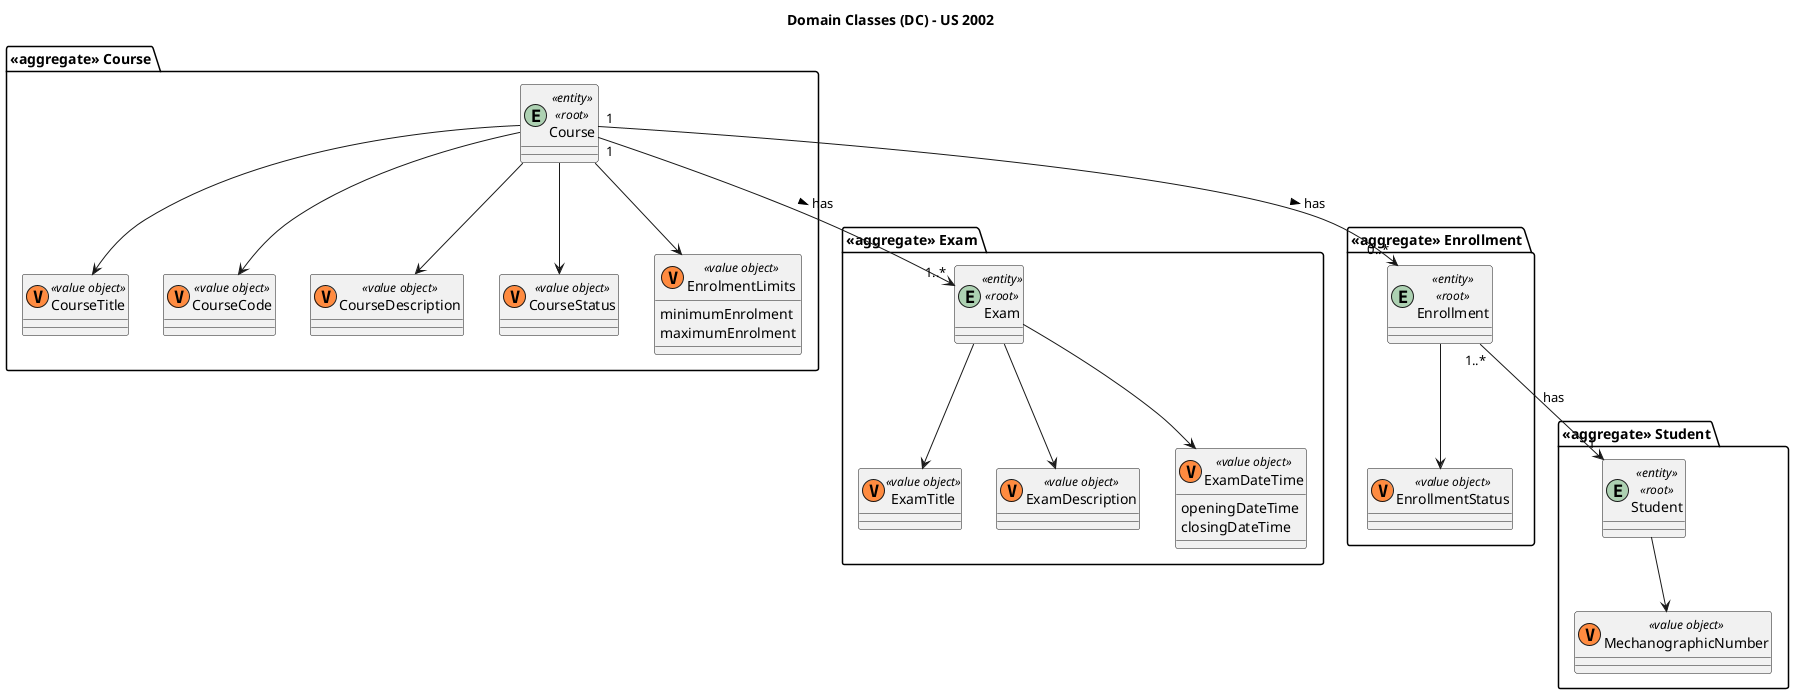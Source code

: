 @startuml

title Domain Classes (DC) - US 2002

top to bottom direction

'Course
package "<<aggregate>> Course" {
    entity Course <<entity>> <<root>>
    class CourseTitle <<(V, #FF8B40) value object>>
    class CourseCode <<(V, #FF8B40) value object>>
    class CourseDescription <<(V, #FF8B40) value object>>
    class CourseStatus <<(V, #FF8B40) value object>>
    class EnrolmentLimits  <<(V, #FF8B40) value object>> {
        minimumEnrolment
        maximumEnrolment
    }
}

'Exam
package "<<aggregate>> Exam" {
    entity Exam <<entity>> <<root>>
    class ExamTitle <<(V, #FF8B40) value object>>
    class ExamDescription <<(V, #FF8B40) value object>>
    class ExamDateTime <<(V, #FF8B40) value object>> {
        openingDateTime
        closingDateTime
    }
}

'Enrollment
package "<<aggregate>> Enrollment" {
    entity Enrollment <<entity>> <<root>>
    class EnrollmentStatus <<(V, #FF8B40) value object>>
}

'Student
package "<<aggregate>> Student" {
    entity Student <<entity>> <<root>>
    class MechanographicNumber <<(V, #FF8B40) value object>>
}

Enrollment -down-> EnrollmentStatus

Student -down-> MechanographicNumber

Course -down-> CourseTitle
Course -down-> CourseCode
Course -down-> CourseDescription
Course -down-> CourseStatus
Course -down-> EnrolmentLimits
Course "1" --> "1..*" Exam : has >
Course "1" --> "0..*" Enrollment : has >

Enrollment "1..*" --> "1" Student : has

Exam -down-> ExamTitle
Exam -down-> ExamDateTime
Exam -down-> ExamDescription

@enduml